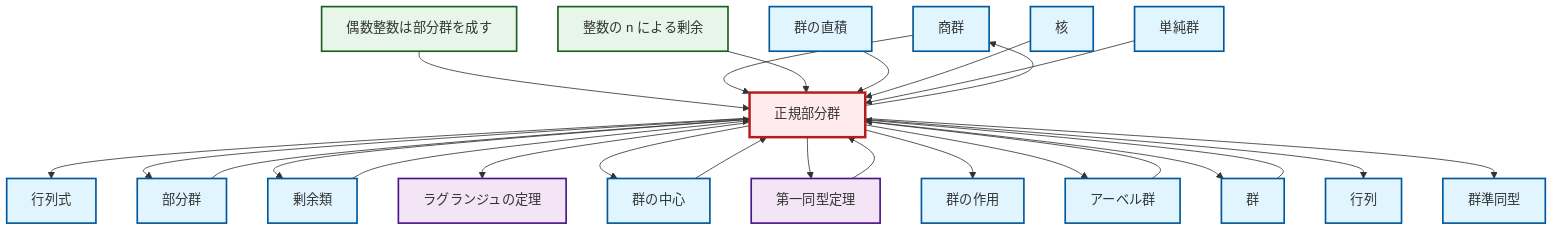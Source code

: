 graph TD
    classDef definition fill:#e1f5fe,stroke:#01579b,stroke-width:2px
    classDef theorem fill:#f3e5f5,stroke:#4a148c,stroke-width:2px
    classDef axiom fill:#fff3e0,stroke:#e65100,stroke-width:2px
    classDef example fill:#e8f5e9,stroke:#1b5e20,stroke-width:2px
    classDef current fill:#ffebee,stroke:#b71c1c,stroke-width:3px
    def-quotient-group["商群"]:::definition
    def-coset["剰余類"]:::definition
    def-group["群"]:::definition
    thm-lagrange["ラグランジュの定理"]:::theorem
    def-direct-product["群の直積"]:::definition
    def-subgroup["部分群"]:::definition
    def-center-of-group["群の中心"]:::definition
    def-abelian-group["アーベル群"]:::definition
    def-group-action["群の作用"]:::definition
    def-matrix["行列"]:::definition
    def-normal-subgroup["正規部分群"]:::definition
    ex-even-integers-subgroup["偶数整数は部分群を成す"]:::example
    ex-quotient-integers-mod-n["整数の n による剰余"]:::example
    thm-first-isomorphism["第一同型定理"]:::theorem
    def-determinant["行列式"]:::definition
    def-kernel["核"]:::definition
    def-simple-group["単純群"]:::definition
    def-homomorphism["群準同型"]:::definition
    def-normal-subgroup --> def-determinant
    def-normal-subgroup --> def-subgroup
    ex-even-integers-subgroup --> def-normal-subgroup
    def-center-of-group --> def-normal-subgroup
    def-normal-subgroup --> def-coset
    def-normal-subgroup --> thm-lagrange
    def-normal-subgroup --> def-center-of-group
    def-coset --> def-normal-subgroup
    def-quotient-group --> def-normal-subgroup
    def-subgroup --> def-normal-subgroup
    def-normal-subgroup --> thm-first-isomorphism
    def-normal-subgroup --> def-group-action
    def-normal-subgroup --> def-abelian-group
    ex-quotient-integers-mod-n --> def-normal-subgroup
    def-normal-subgroup --> def-quotient-group
    def-normal-subgroup --> def-group
    def-normal-subgroup --> def-matrix
    def-group --> def-normal-subgroup
    def-direct-product --> def-normal-subgroup
    def-abelian-group --> def-normal-subgroup
    def-kernel --> def-normal-subgroup
    thm-first-isomorphism --> def-normal-subgroup
    def-simple-group --> def-normal-subgroup
    def-normal-subgroup --> def-homomorphism
    class def-normal-subgroup current